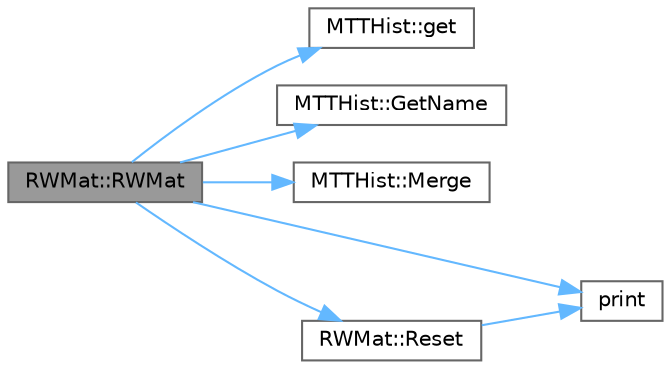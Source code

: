 digraph "RWMat::RWMat"
{
 // LATEX_PDF_SIZE
  bgcolor="transparent";
  edge [fontname=Helvetica,fontsize=10,labelfontname=Helvetica,labelfontsize=10];
  node [fontname=Helvetica,fontsize=10,shape=box,height=0.2,width=0.4];
  rankdir="LR";
  Node1 [id="Node000001",label="RWMat::RWMat",height=0.2,width=0.4,color="gray40", fillcolor="grey60", style="filled", fontcolor="black",tooltip=" "];
  Node1 -> Node2 [id="edge1_Node000001_Node000002",color="steelblue1",style="solid",tooltip=" "];
  Node2 [id="Node000002",label="MTTHist::get",height=0.2,width=0.4,color="grey40", fillcolor="white", style="filled",URL="$class_m_t_t_hist.html#afc357cf8df19f08f35030a01c03413d1",tooltip=" "];
  Node1 -> Node3 [id="edge2_Node000001_Node000003",color="steelblue1",style="solid",tooltip=" "];
  Node3 [id="Node000003",label="MTTHist::GetName",height=0.2,width=0.4,color="grey40", fillcolor="white", style="filled",URL="$class_m_t_t_hist.html#a545e9fd1b0edcff153503caf8206837b",tooltip=" "];
  Node1 -> Node4 [id="edge3_Node000001_Node000004",color="steelblue1",style="solid",tooltip=" "];
  Node4 [id="Node000004",label="MTTHist::Merge",height=0.2,width=0.4,color="grey40", fillcolor="white", style="filled",URL="$class_m_t_t_hist.html#a7c92589542fe14a28350712bab17c7ff",tooltip=" "];
  Node1 -> Node5 [id="edge4_Node000001_Node000005",color="steelblue1",style="solid",tooltip=" "];
  Node5 [id="Node000005",label="print",height=0.2,width=0.4,color="grey40", fillcolor="white", style="filled",URL="$print_8hpp.html#aaa2383e8fc7f8fa546f4376e1dd4c9b7",tooltip=" "];
  Node1 -> Node6 [id="edge5_Node000001_Node000006",color="steelblue1",style="solid",tooltip=" "];
  Node6 [id="Node000006",label="RWMat::Reset",height=0.2,width=0.4,color="grey40", fillcolor="white", style="filled",URL="$class_r_w_mat.html#a2a38f63e3061d82c63f8d87227bef093",tooltip=" "];
  Node6 -> Node5 [id="edge6_Node000006_Node000005",color="steelblue1",style="solid",tooltip=" "];
}
